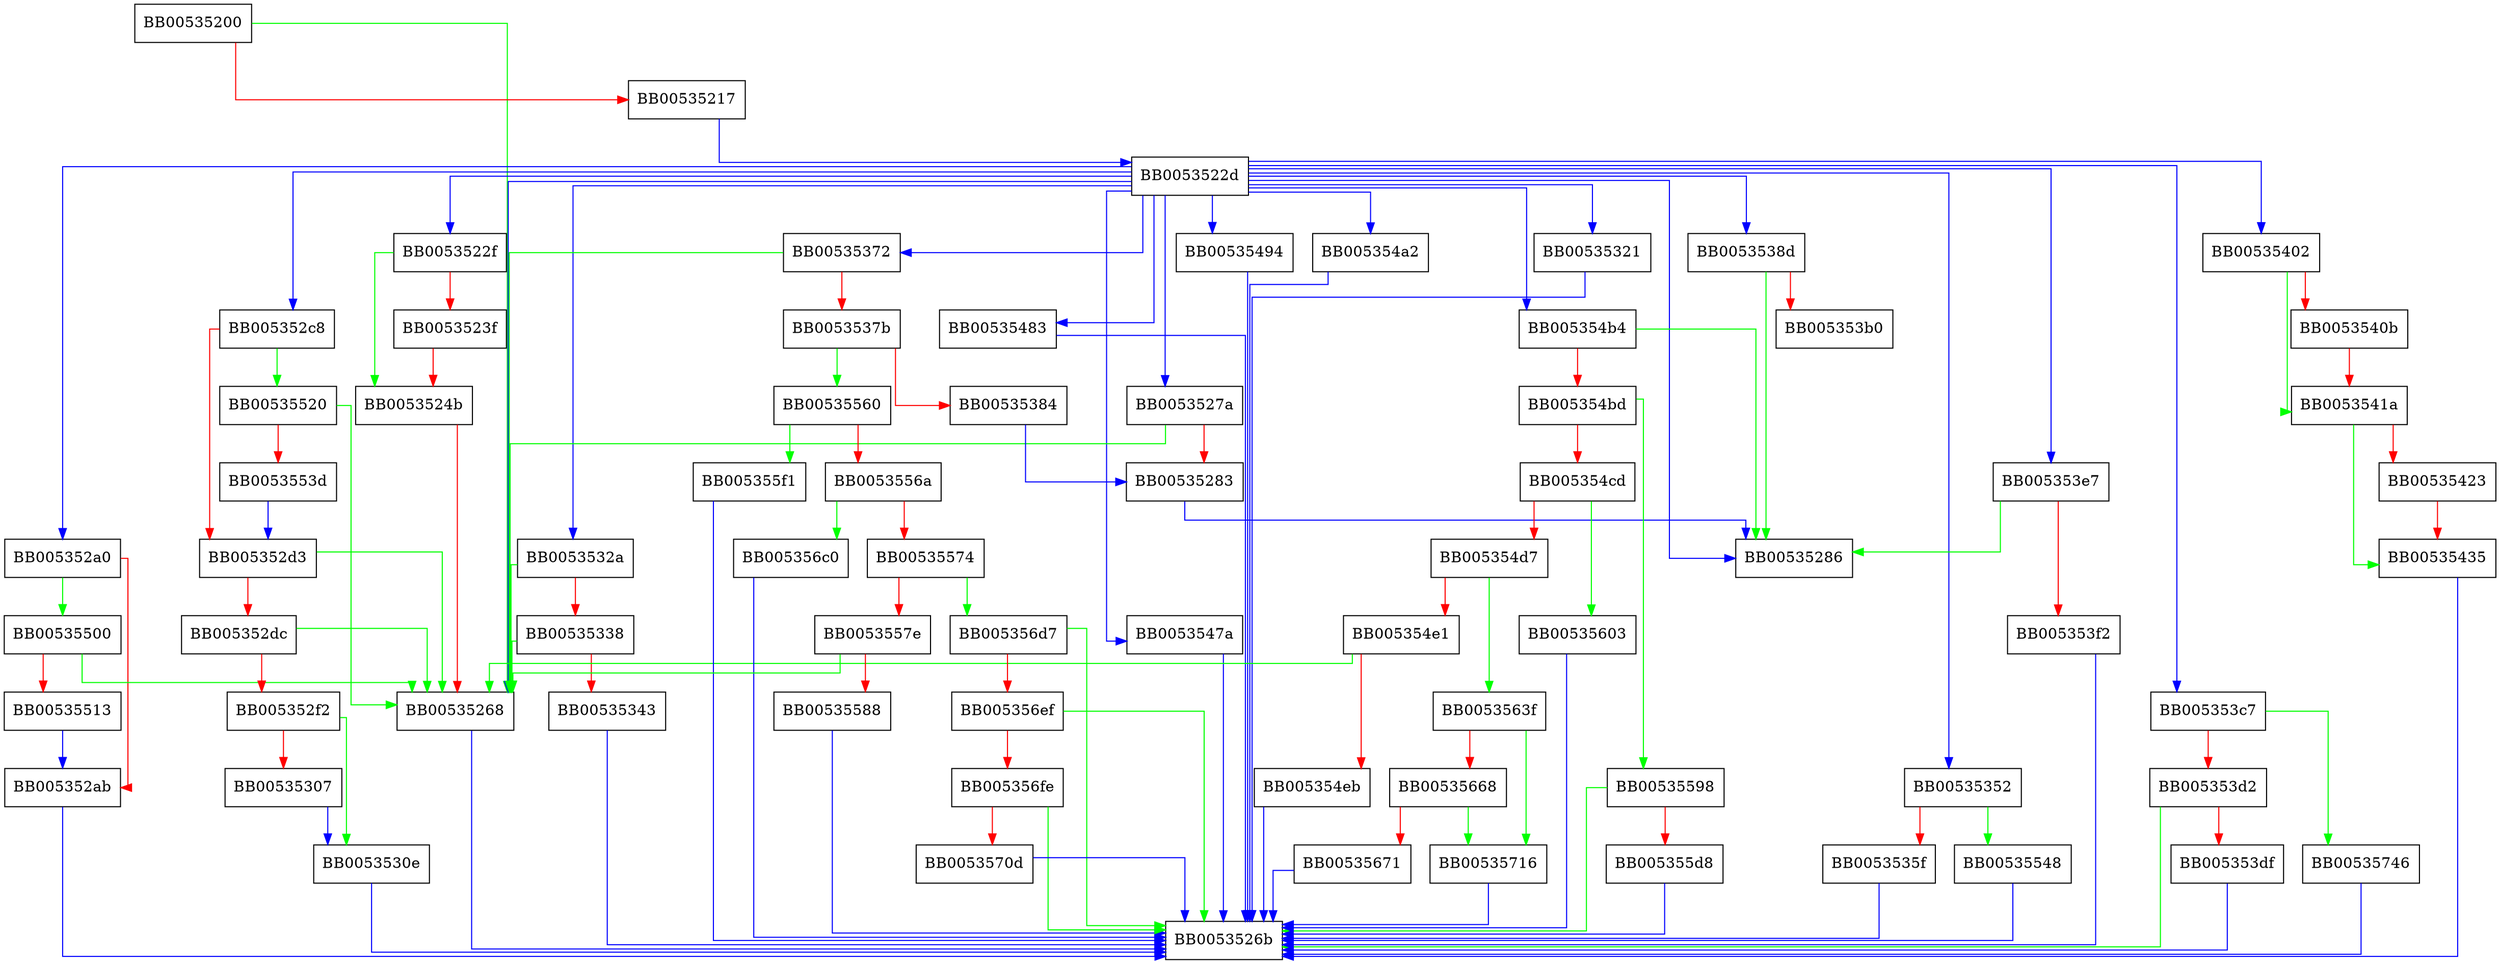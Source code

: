 digraph conn_ctrl {
  node [shape="box"];
  graph [splines=ortho];
  BB00535200 -> BB00535268 [color="green"];
  BB00535200 -> BB00535217 [color="red"];
  BB00535217 -> BB0053522d [color="blue"];
  BB0053522d -> BB00535268 [color="blue"];
  BB0053522d -> BB0053522f [color="blue"];
  BB0053522d -> BB00535483 [color="blue"];
  BB0053522d -> BB0053547a [color="blue"];
  BB0053522d -> BB00535494 [color="blue"];
  BB0053522d -> BB00535286 [color="blue"];
  BB0053522d -> BB00535402 [color="blue"];
  BB0053522d -> BB005354a2 [color="blue"];
  BB0053522d -> BB005352c8 [color="blue"];
  BB0053522d -> BB005352a0 [color="blue"];
  BB0053522d -> BB005354b4 [color="blue"];
  BB0053522d -> BB005353e7 [color="blue"];
  BB0053522d -> BB0053538d [color="blue"];
  BB0053522d -> BB005353c7 [color="blue"];
  BB0053522d -> BB00535372 [color="blue"];
  BB0053522d -> BB00535352 [color="blue"];
  BB0053522d -> BB0053532a [color="blue"];
  BB0053522d -> BB00535321 [color="blue"];
  BB0053522d -> BB0053527a [color="blue"];
  BB0053522f -> BB0053524b [color="green"];
  BB0053522f -> BB0053523f [color="red"];
  BB0053523f -> BB0053524b [color="red"];
  BB0053524b -> BB00535268 [color="red"];
  BB00535268 -> BB0053526b [color="blue"];
  BB0053527a -> BB00535268 [color="green"];
  BB0053527a -> BB00535283 [color="red"];
  BB00535283 -> BB00535286 [color="blue"];
  BB005352a0 -> BB00535500 [color="green"];
  BB005352a0 -> BB005352ab [color="red"];
  BB005352ab -> BB0053526b [color="blue"];
  BB005352c8 -> BB00535520 [color="green"];
  BB005352c8 -> BB005352d3 [color="red"];
  BB005352d3 -> BB00535268 [color="green"];
  BB005352d3 -> BB005352dc [color="red"];
  BB005352dc -> BB00535268 [color="green"];
  BB005352dc -> BB005352f2 [color="red"];
  BB005352f2 -> BB0053530e [color="green"];
  BB005352f2 -> BB00535307 [color="red"];
  BB00535307 -> BB0053530e [color="blue"];
  BB0053530e -> BB0053526b [color="blue"];
  BB00535321 -> BB0053526b [color="blue"];
  BB0053532a -> BB00535268 [color="green"];
  BB0053532a -> BB00535338 [color="red"];
  BB00535338 -> BB00535268 [color="green"];
  BB00535338 -> BB00535343 [color="red"];
  BB00535343 -> BB0053526b [color="blue"];
  BB00535352 -> BB00535548 [color="green"];
  BB00535352 -> BB0053535f [color="red"];
  BB0053535f -> BB0053526b [color="blue"];
  BB00535372 -> BB00535268 [color="green"];
  BB00535372 -> BB0053537b [color="red"];
  BB0053537b -> BB00535560 [color="green"];
  BB0053537b -> BB00535384 [color="red"];
  BB00535384 -> BB00535283 [color="blue"];
  BB0053538d -> BB00535286 [color="green"];
  BB0053538d -> BB005353b0 [color="red"];
  BB005353c7 -> BB00535746 [color="green"];
  BB005353c7 -> BB005353d2 [color="red"];
  BB005353d2 -> BB0053526b [color="green"];
  BB005353d2 -> BB005353df [color="red"];
  BB005353df -> BB0053526b [color="blue"];
  BB005353e7 -> BB00535286 [color="green"];
  BB005353e7 -> BB005353f2 [color="red"];
  BB005353f2 -> BB0053526b [color="blue"];
  BB00535402 -> BB0053541a [color="green"];
  BB00535402 -> BB0053540b [color="red"];
  BB0053540b -> BB0053541a [color="red"];
  BB0053541a -> BB00535435 [color="green"];
  BB0053541a -> BB00535423 [color="red"];
  BB00535423 -> BB00535435 [color="red"];
  BB00535435 -> BB0053526b [color="blue"];
  BB0053547a -> BB0053526b [color="blue"];
  BB00535483 -> BB0053526b [color="blue"];
  BB00535494 -> BB0053526b [color="blue"];
  BB005354a2 -> BB0053526b [color="blue"];
  BB005354b4 -> BB00535286 [color="green"];
  BB005354b4 -> BB005354bd [color="red"];
  BB005354bd -> BB00535598 [color="green"];
  BB005354bd -> BB005354cd [color="red"];
  BB005354cd -> BB00535603 [color="green"];
  BB005354cd -> BB005354d7 [color="red"];
  BB005354d7 -> BB0053563f [color="green"];
  BB005354d7 -> BB005354e1 [color="red"];
  BB005354e1 -> BB00535268 [color="green"];
  BB005354e1 -> BB005354eb [color="red"];
  BB005354eb -> BB0053526b [color="blue"];
  BB00535500 -> BB00535268 [color="green"];
  BB00535500 -> BB00535513 [color="red"];
  BB00535513 -> BB005352ab [color="blue"];
  BB00535520 -> BB00535268 [color="green"];
  BB00535520 -> BB0053553d [color="red"];
  BB0053553d -> BB005352d3 [color="blue"];
  BB00535548 -> BB0053526b [color="blue"];
  BB00535560 -> BB005355f1 [color="green"];
  BB00535560 -> BB0053556a [color="red"];
  BB0053556a -> BB005356c0 [color="green"];
  BB0053556a -> BB00535574 [color="red"];
  BB00535574 -> BB005356d7 [color="green"];
  BB00535574 -> BB0053557e [color="red"];
  BB0053557e -> BB00535268 [color="green"];
  BB0053557e -> BB00535588 [color="red"];
  BB00535588 -> BB0053526b [color="blue"];
  BB00535598 -> BB0053526b [color="green"];
  BB00535598 -> BB005355d8 [color="red"];
  BB005355d8 -> BB0053526b [color="blue"];
  BB005355f1 -> BB0053526b [color="blue"];
  BB00535603 -> BB0053526b [color="blue"];
  BB0053563f -> BB00535716 [color="green"];
  BB0053563f -> BB00535668 [color="red"];
  BB00535668 -> BB00535716 [color="green"];
  BB00535668 -> BB00535671 [color="red"];
  BB00535671 -> BB0053526b [color="blue"];
  BB005356c0 -> BB0053526b [color="blue"];
  BB005356d7 -> BB0053526b [color="green"];
  BB005356d7 -> BB005356ef [color="red"];
  BB005356ef -> BB0053526b [color="green"];
  BB005356ef -> BB005356fe [color="red"];
  BB005356fe -> BB0053526b [color="green"];
  BB005356fe -> BB0053570d [color="red"];
  BB0053570d -> BB0053526b [color="blue"];
  BB00535716 -> BB0053526b [color="blue"];
  BB00535746 -> BB0053526b [color="blue"];
}
